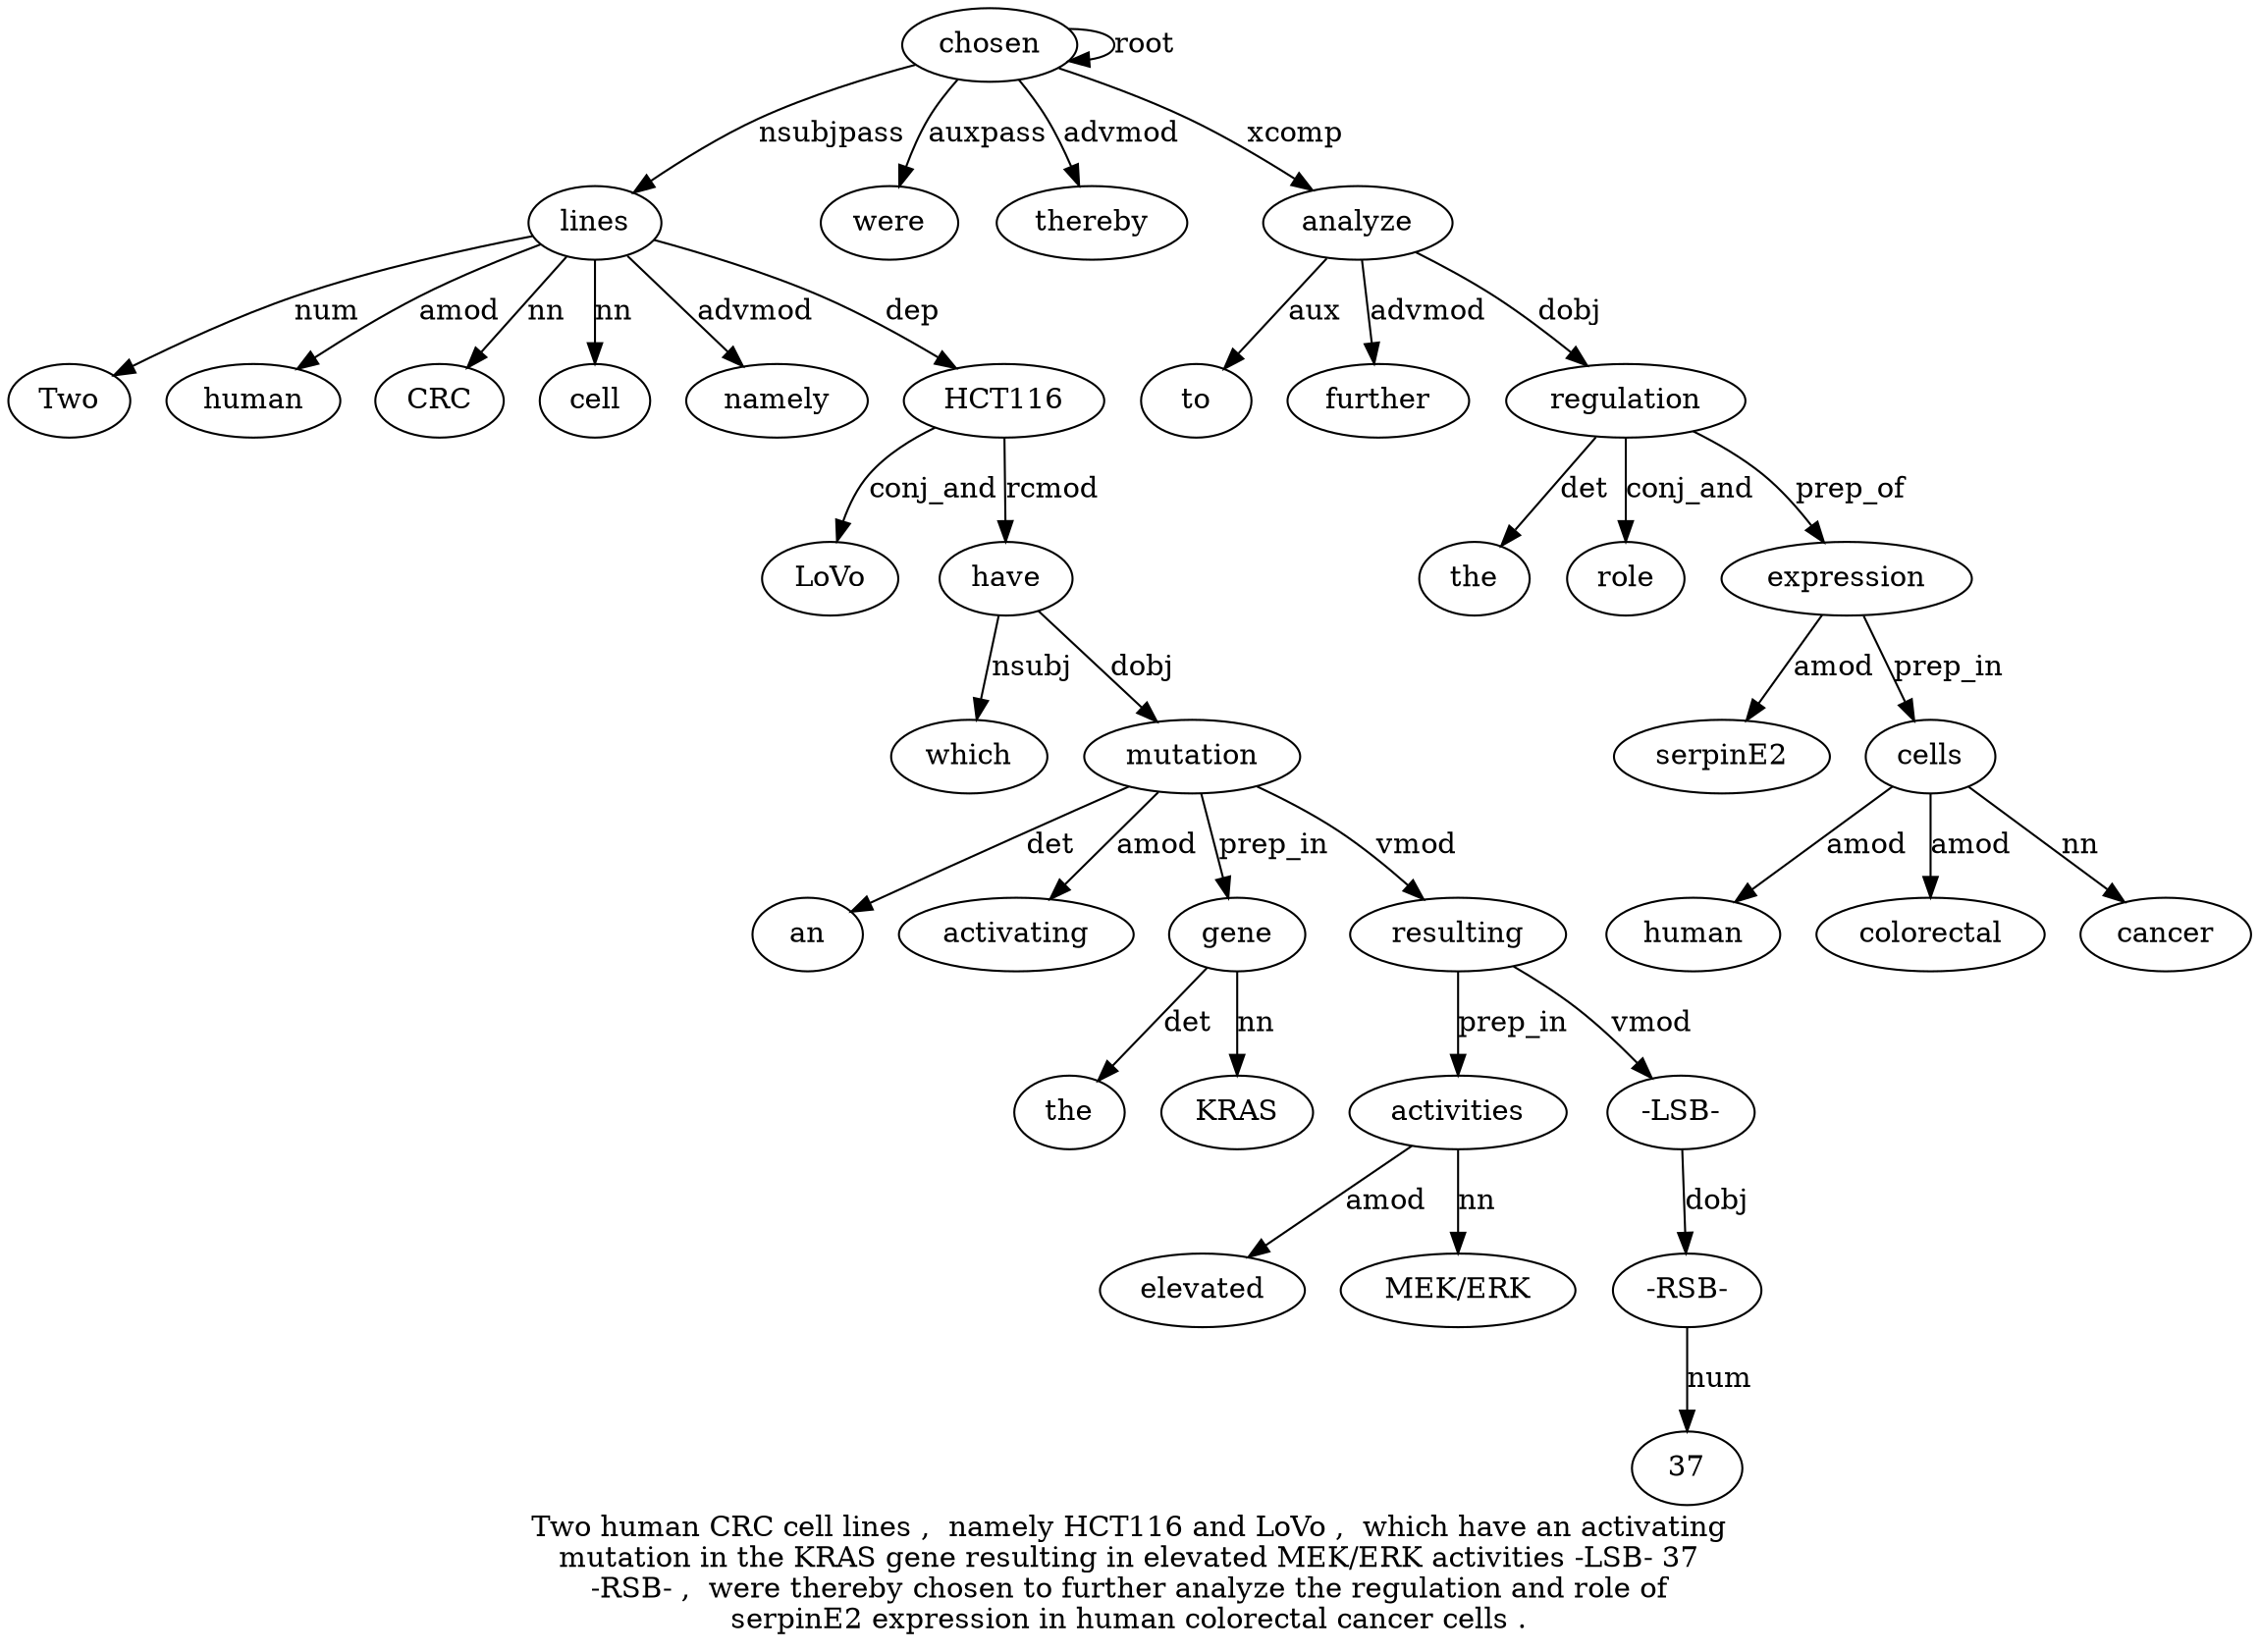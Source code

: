 digraph "Two human CRC cell lines ,  namely HCT116 and LoVo ,  which have an activating mutation in the KRAS gene resulting in elevated MEK/ERK activities -LSB- 37 -RSB- ,  were thereby chosen to further analyze the regulation and role of serpinE2 expression in human colorectal cancer cells ." {
label="Two human CRC cell lines ,  namely HCT116 and LoVo ,  which have an activating
mutation in the KRAS gene resulting in elevated MEK/ERK activities -LSB- 37
-RSB- ,  were thereby chosen to further analyze the regulation and role of
serpinE2 expression in human colorectal cancer cells .";
lines5 [style=filled, fillcolor=white, label=lines];
Two1 [style=filled, fillcolor=white, label=Two];
lines5 -> Two1  [label=num];
human2 [style=filled, fillcolor=white, label=human];
lines5 -> human2  [label=amod];
CRC3 [style=filled, fillcolor=white, label=CRC];
lines5 -> CRC3  [label=nn];
cell4 [style=filled, fillcolor=white, label=cell];
lines5 -> cell4  [label=nn];
chosen32 [style=filled, fillcolor=white, label=chosen];
chosen32 -> lines5  [label=nsubjpass];
namely7 [style=filled, fillcolor=white, label=namely];
lines5 -> namely7  [label=advmod];
HCT1168 [style=filled, fillcolor=white, label=HCT116];
lines5 -> HCT1168  [label=dep];
LoVo10 [style=filled, fillcolor=white, label=LoVo];
HCT1168 -> LoVo10  [label=conj_and];
have13 [style=filled, fillcolor=white, label=have];
which12 [style=filled, fillcolor=white, label=which];
have13 -> which12  [label=nsubj];
HCT1168 -> have13  [label=rcmod];
mutation16 [style=filled, fillcolor=white, label=mutation];
an14 [style=filled, fillcolor=white, label=an];
mutation16 -> an14  [label=det];
activating15 [style=filled, fillcolor=white, label=activating];
mutation16 -> activating15  [label=amod];
have13 -> mutation16  [label=dobj];
gene20 [style=filled, fillcolor=white, label=gene];
the18 [style=filled, fillcolor=white, label=the];
gene20 -> the18  [label=det];
KRAS19 [style=filled, fillcolor=white, label=KRAS];
gene20 -> KRAS19  [label=nn];
mutation16 -> gene20  [label=prep_in];
resulting21 [style=filled, fillcolor=white, label=resulting];
mutation16 -> resulting21  [label=vmod];
activities25 [style=filled, fillcolor=white, label=activities];
elevated23 [style=filled, fillcolor=white, label=elevated];
activities25 -> elevated23  [label=amod];
"MEK/ERK24" [style=filled, fillcolor=white, label="MEK/ERK"];
activities25 -> "MEK/ERK24"  [label=nn];
resulting21 -> activities25  [label=prep_in];
"-LSB-26" [style=filled, fillcolor=white, label="-LSB-"];
resulting21 -> "-LSB-26"  [label=vmod];
"-RSB-28" [style=filled, fillcolor=white, label="-RSB-"];
372 [style=filled, fillcolor=white, label=37];
"-RSB-28" -> 372  [label=num];
"-LSB-26" -> "-RSB-28"  [label=dobj];
were30 [style=filled, fillcolor=white, label=were];
chosen32 -> were30  [label=auxpass];
thereby31 [style=filled, fillcolor=white, label=thereby];
chosen32 -> thereby31  [label=advmod];
chosen32 -> chosen32  [label=root];
analyze35 [style=filled, fillcolor=white, label=analyze];
to33 [style=filled, fillcolor=white, label=to];
analyze35 -> to33  [label=aux];
further34 [style=filled, fillcolor=white, label=further];
analyze35 -> further34  [label=advmod];
chosen32 -> analyze35  [label=xcomp];
regulation37 [style=filled, fillcolor=white, label=regulation];
the36 [style=filled, fillcolor=white, label=the];
regulation37 -> the36  [label=det];
analyze35 -> regulation37  [label=dobj];
role39 [style=filled, fillcolor=white, label=role];
regulation37 -> role39  [label=conj_and];
expression42 [style=filled, fillcolor=white, label=expression];
serpinE241 [style=filled, fillcolor=white, label=serpinE2];
expression42 -> serpinE241  [label=amod];
regulation37 -> expression42  [label=prep_of];
cells47 [style=filled, fillcolor=white, label=cells];
human44 [style=filled, fillcolor=white, label=human];
cells47 -> human44  [label=amod];
colorectal45 [style=filled, fillcolor=white, label=colorectal];
cells47 -> colorectal45  [label=amod];
cancer46 [style=filled, fillcolor=white, label=cancer];
cells47 -> cancer46  [label=nn];
expression42 -> cells47  [label=prep_in];
}
